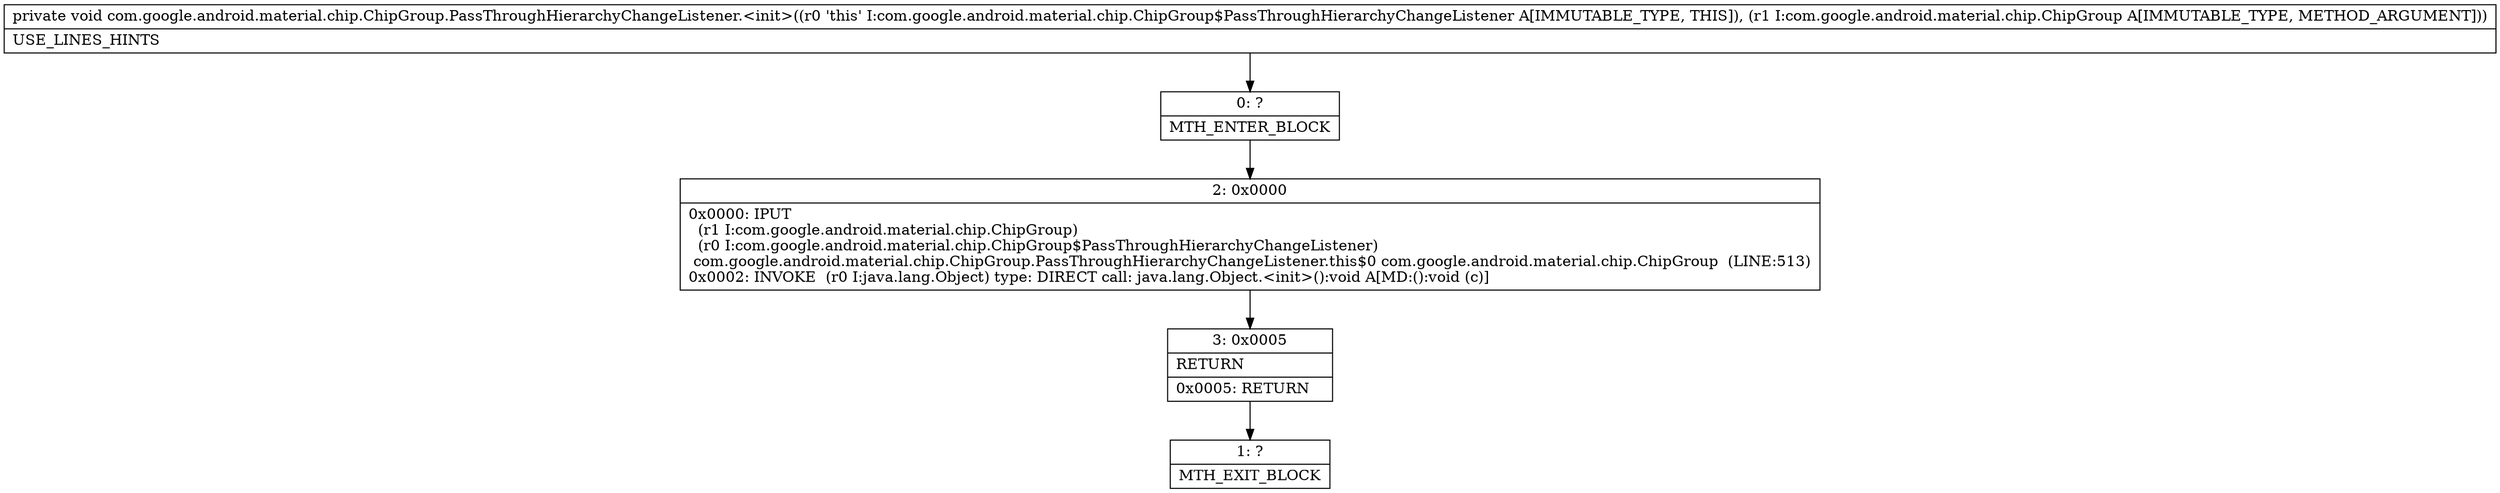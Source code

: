 digraph "CFG forcom.google.android.material.chip.ChipGroup.PassThroughHierarchyChangeListener.\<init\>(Lcom\/google\/android\/material\/chip\/ChipGroup;)V" {
Node_0 [shape=record,label="{0\:\ ?|MTH_ENTER_BLOCK\l}"];
Node_2 [shape=record,label="{2\:\ 0x0000|0x0000: IPUT  \l  (r1 I:com.google.android.material.chip.ChipGroup)\l  (r0 I:com.google.android.material.chip.ChipGroup$PassThroughHierarchyChangeListener)\l com.google.android.material.chip.ChipGroup.PassThroughHierarchyChangeListener.this$0 com.google.android.material.chip.ChipGroup  (LINE:513)\l0x0002: INVOKE  (r0 I:java.lang.Object) type: DIRECT call: java.lang.Object.\<init\>():void A[MD:():void (c)]\l}"];
Node_3 [shape=record,label="{3\:\ 0x0005|RETURN\l|0x0005: RETURN   \l}"];
Node_1 [shape=record,label="{1\:\ ?|MTH_EXIT_BLOCK\l}"];
MethodNode[shape=record,label="{private void com.google.android.material.chip.ChipGroup.PassThroughHierarchyChangeListener.\<init\>((r0 'this' I:com.google.android.material.chip.ChipGroup$PassThroughHierarchyChangeListener A[IMMUTABLE_TYPE, THIS]), (r1 I:com.google.android.material.chip.ChipGroup A[IMMUTABLE_TYPE, METHOD_ARGUMENT]))  | USE_LINES_HINTS\l}"];
MethodNode -> Node_0;Node_0 -> Node_2;
Node_2 -> Node_3;
Node_3 -> Node_1;
}

